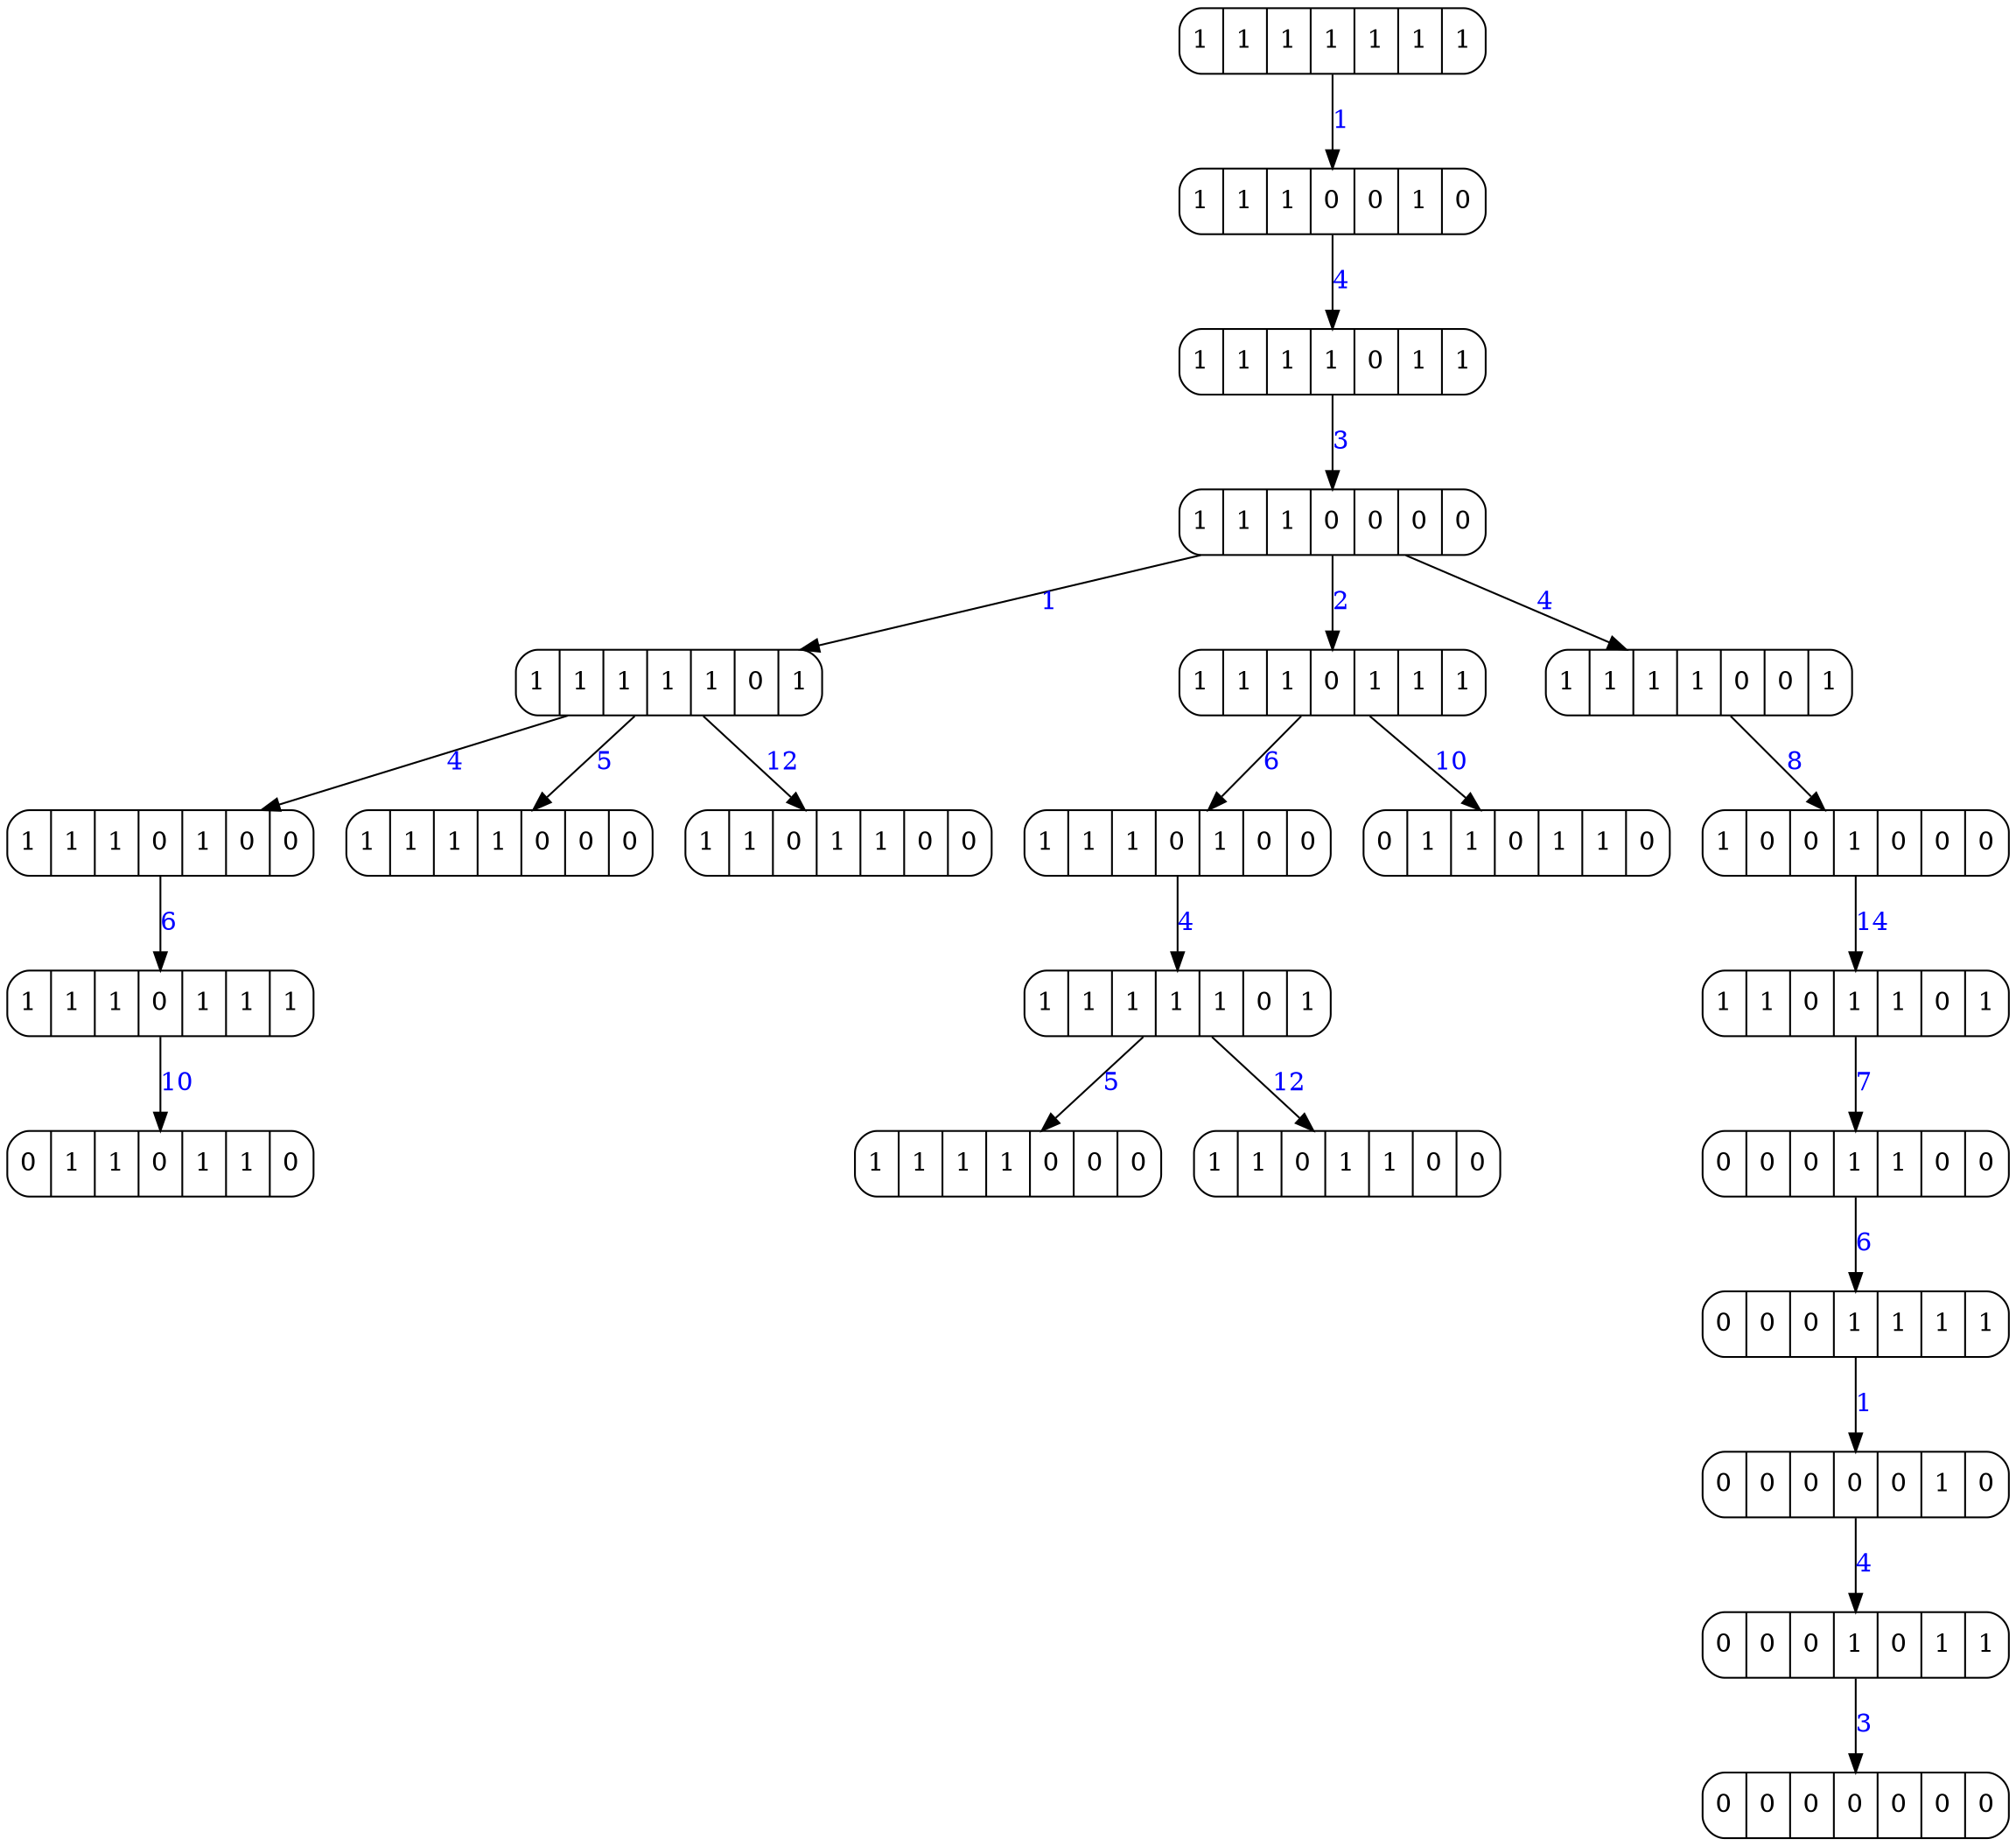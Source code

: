 digraph G {
node [margin=0.1 width=0.5 shape=record style=rounded]
edge[fontcolor=blue]
0[label=" 1 | 1 | 1 | 1 | 1 | 1 | 1"];
0 -> 1[label="1"];
1[label=" 1 | 1 | 1 | 0 | 0 | 1 | 0"];
1 -> 2[label="4"];
2[label=" 1 | 1 | 1 | 1 | 0 | 1 | 1"];
2 -> 3[label="3"];
3[label=" 1 | 1 | 1 | 0 | 0 | 0 | 0"];
3 -> 4[label="1"];
4[label=" 1 | 1 | 1 | 1 | 1 | 0 | 1"];
4 -> 5[label="4"];
5[label=" 1 | 1 | 1 | 0 | 1 | 0 | 0"];
5 -> 6[label="6"];
6[label=" 1 | 1 | 1 | 0 | 1 | 1 | 1"];
6 -> 7[label="10"];
7[label=" 0 | 1 | 1 | 0 | 1 | 1 | 0"];
4 -> 8[label="5"];
8[label=" 1 | 1 | 1 | 1 | 0 | 0 | 0"];
4 -> 9[label="12"];
9[label=" 1 | 1 | 0 | 1 | 1 | 0 | 0"];
3 -> 10[label="2"];
10[label=" 1 | 1 | 1 | 0 | 1 | 1 | 1"];
10 -> 11[label="6"];
11[label=" 1 | 1 | 1 | 0 | 1 | 0 | 0"];
11 -> 12[label="4"];
12[label=" 1 | 1 | 1 | 1 | 1 | 0 | 1"];
12 -> 13[label="5"];
13[label=" 1 | 1 | 1 | 1 | 0 | 0 | 0"];
12 -> 14[label="12"];
14[label=" 1 | 1 | 0 | 1 | 1 | 0 | 0"];
10 -> 15[label="10"];
15[label=" 0 | 1 | 1 | 0 | 1 | 1 | 0"];
3 -> 16[label="4"];
16[label=" 1 | 1 | 1 | 1 | 0 | 0 | 1"];
16 -> 17[label="8"];
17[label=" 1 | 0 | 0 | 1 | 0 | 0 | 0"];
17 -> 18[label="14"];
18[label=" 1 | 1 | 0 | 1 | 1 | 0 | 1"];
18 -> 19[label="7"];
19[label=" 0 | 0 | 0 | 1 | 1 | 0 | 0"];
19 -> 20[label="6"];
20[label=" 0 | 0 | 0 | 1 | 1 | 1 | 1"];
20 -> 21[label="1"];
21[label=" 0 | 0 | 0 | 0 | 0 | 1 | 0"];
21 -> 22[label="4"];
22[label=" 0 | 0 | 0 | 1 | 0 | 1 | 1"];
22 -> 23[label="3"];
23[label=" 0 | 0 | 0 | 0 | 0 | 0 | 0"];

}